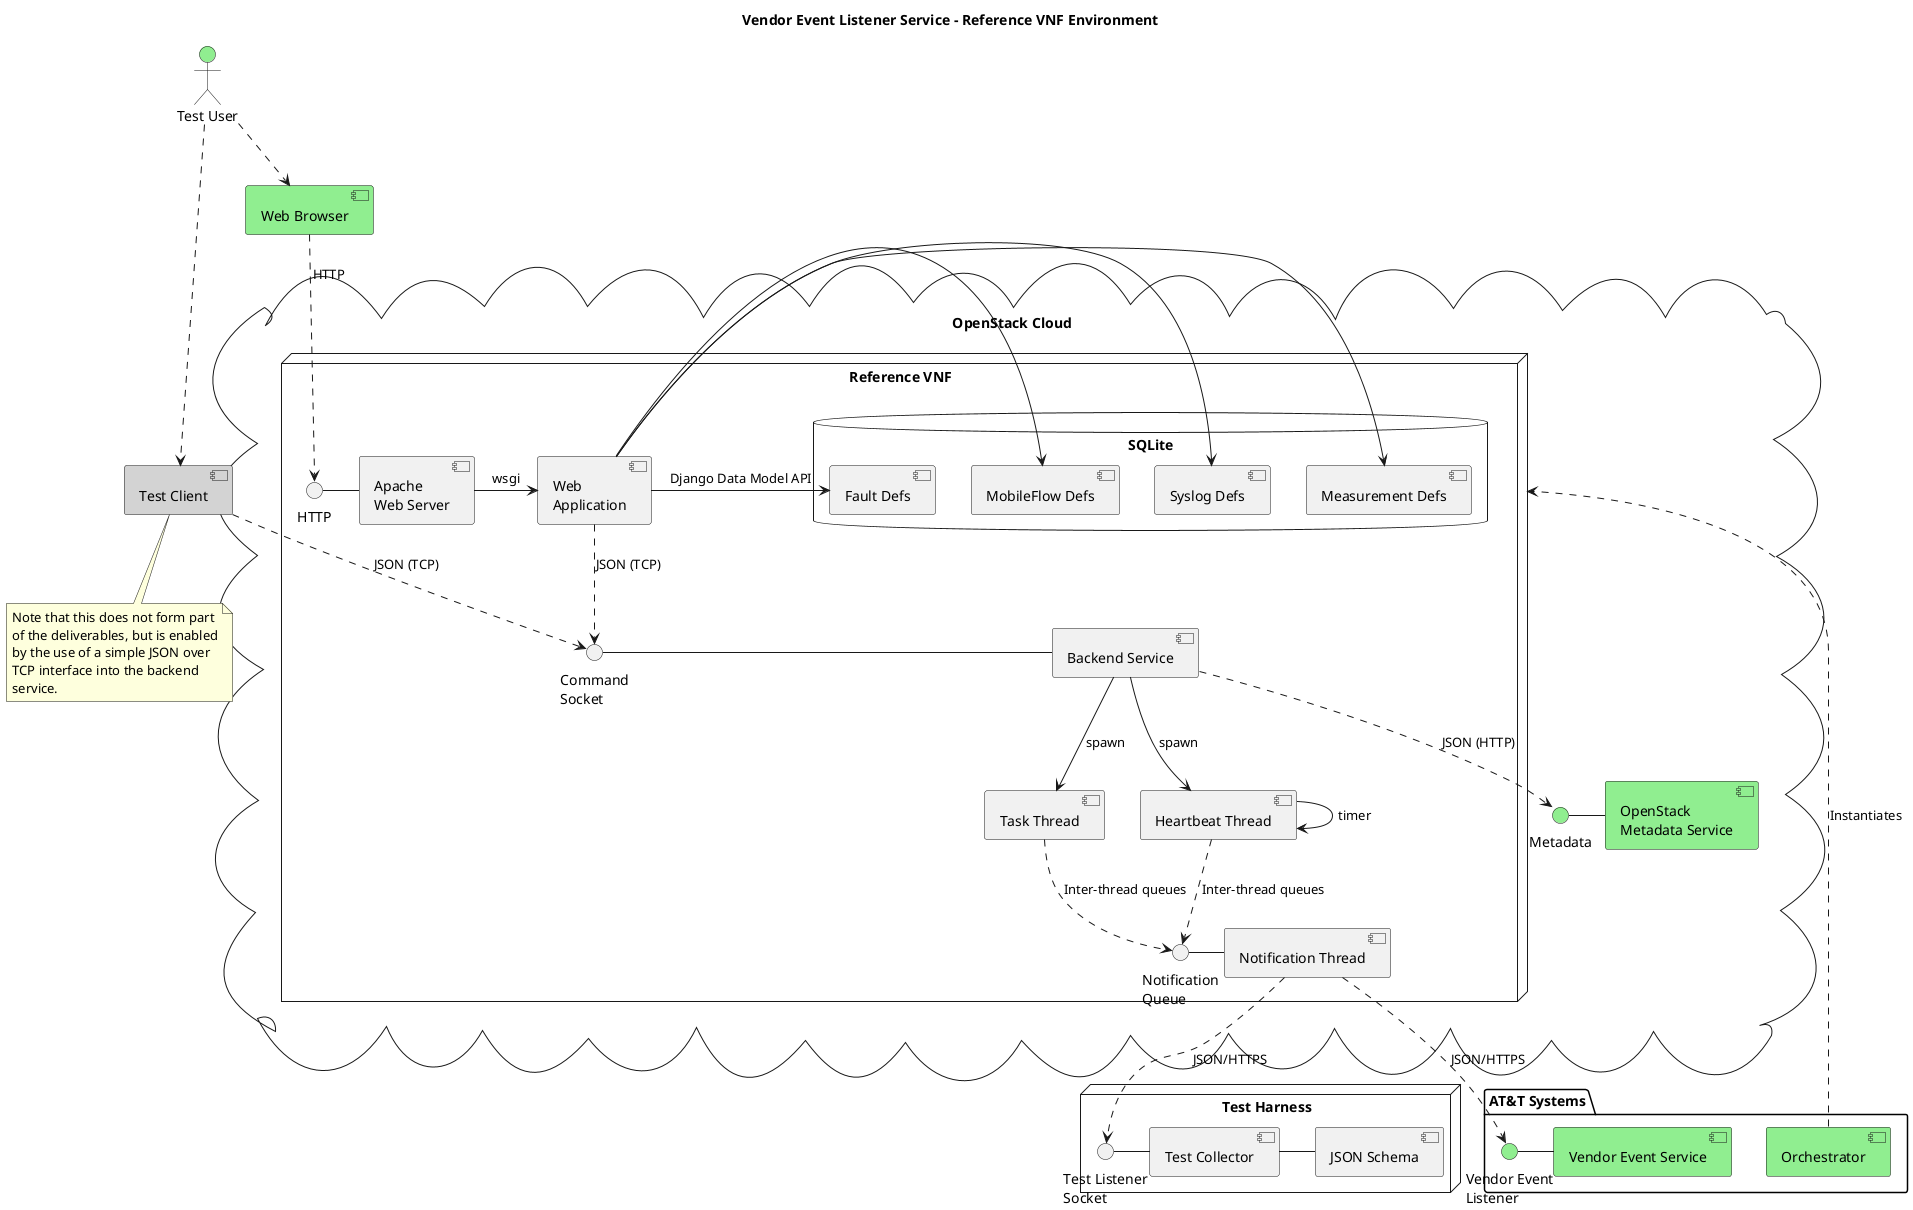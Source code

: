 @startuml
Title Vendor Event Listener Service - Reference VNF Environment
skinparam componentStyle uml2

cloud "OpenStack Cloud" {
    node "Reference VNF" as vnf {
      Component "Apache\nWeb Server" as httpd
      Interface "HTTP" as http
      http - httpd

      Component "Web\nApplication" as web_app
      httpd -> web_app : wsgi
      Component "Backend Service" as backend
      Interface "Command\nSocket" as cmd
      cmd - backend
    
      Component "Task Thread" as thr_task
      
      Component "Notification Thread" as thr_notify
      Interface "Notification\nQueue" as q_notify
      q_notify - thr_notify

      Component "Heartbeat Thread" as thr_heartbeat
      
      Database SQLite {
        Component "Fault Defs" as faults
        Component "Measurement Defs" as measurements
        Component "Syslog Defs" as syslogs
        Component "MobileFlow Defs" as mobileflows
      }
      web_app -> measurements 
      web_app -> syslogs 
      web_app -> mobileflows 
      web_app -> faults : Django Data Model API
    
      web_app ..> cmd : JSON (TCP)
      backend --> thr_task :  spawn
      backend --> thr_heartbeat :  spawn
      thr_task ..> q_notify : Inter-thread queues
      thr_heartbeat ..> q_notify : Inter-thread queues
      thr_heartbeat --> thr_heartbeat : timer
    }
  Component "OpenStack\nMetadata Service" as metadata_svc #LightGreen 
  Interface "Metadata" as metadata #LightGreen 
  metadata - metadata_svc
  backend ..> metadata : JSON (HTTP)
}

package "AT&T Systems" as att {
  Component "Vendor Event Service" as collector #LightGreen 
  Interface "Vendor Event\nListener" as vel #LightGreen 
  vel - collector
  
  Component "Orchestrator" as orchestrator #LightGreen 
  orchestrator ..> vnf : Instantiates
}

thr_notify ..> vel : JSON/HTTPS

Node "Test Harness" {
  Component "Test Collector" as test_collector
  Interface "Test Listener\nSocket" as test_vel
  test_vel - test_collector
  
  Component "JSON Schema" as schema
  test_collector - schema
}

thr_notify ..> test_vel : "JSON/HTTPS" 

Actor "Test User" as tester #LightGreen 
Component  "Test Client"  as test_client #LightGray
Component "Web Browser" as browser #LightGreen 

tester ..> browser
tester ..> test_client
browser ..> http : HTTP
test_client ..> cmd : JSON (TCP)

Note bottom of test_client
Note that this does not form part
of the deliverables, but is enabled
by the use of a simple JSON over
TCP interface into the backend 
service.
end note


@enduml
